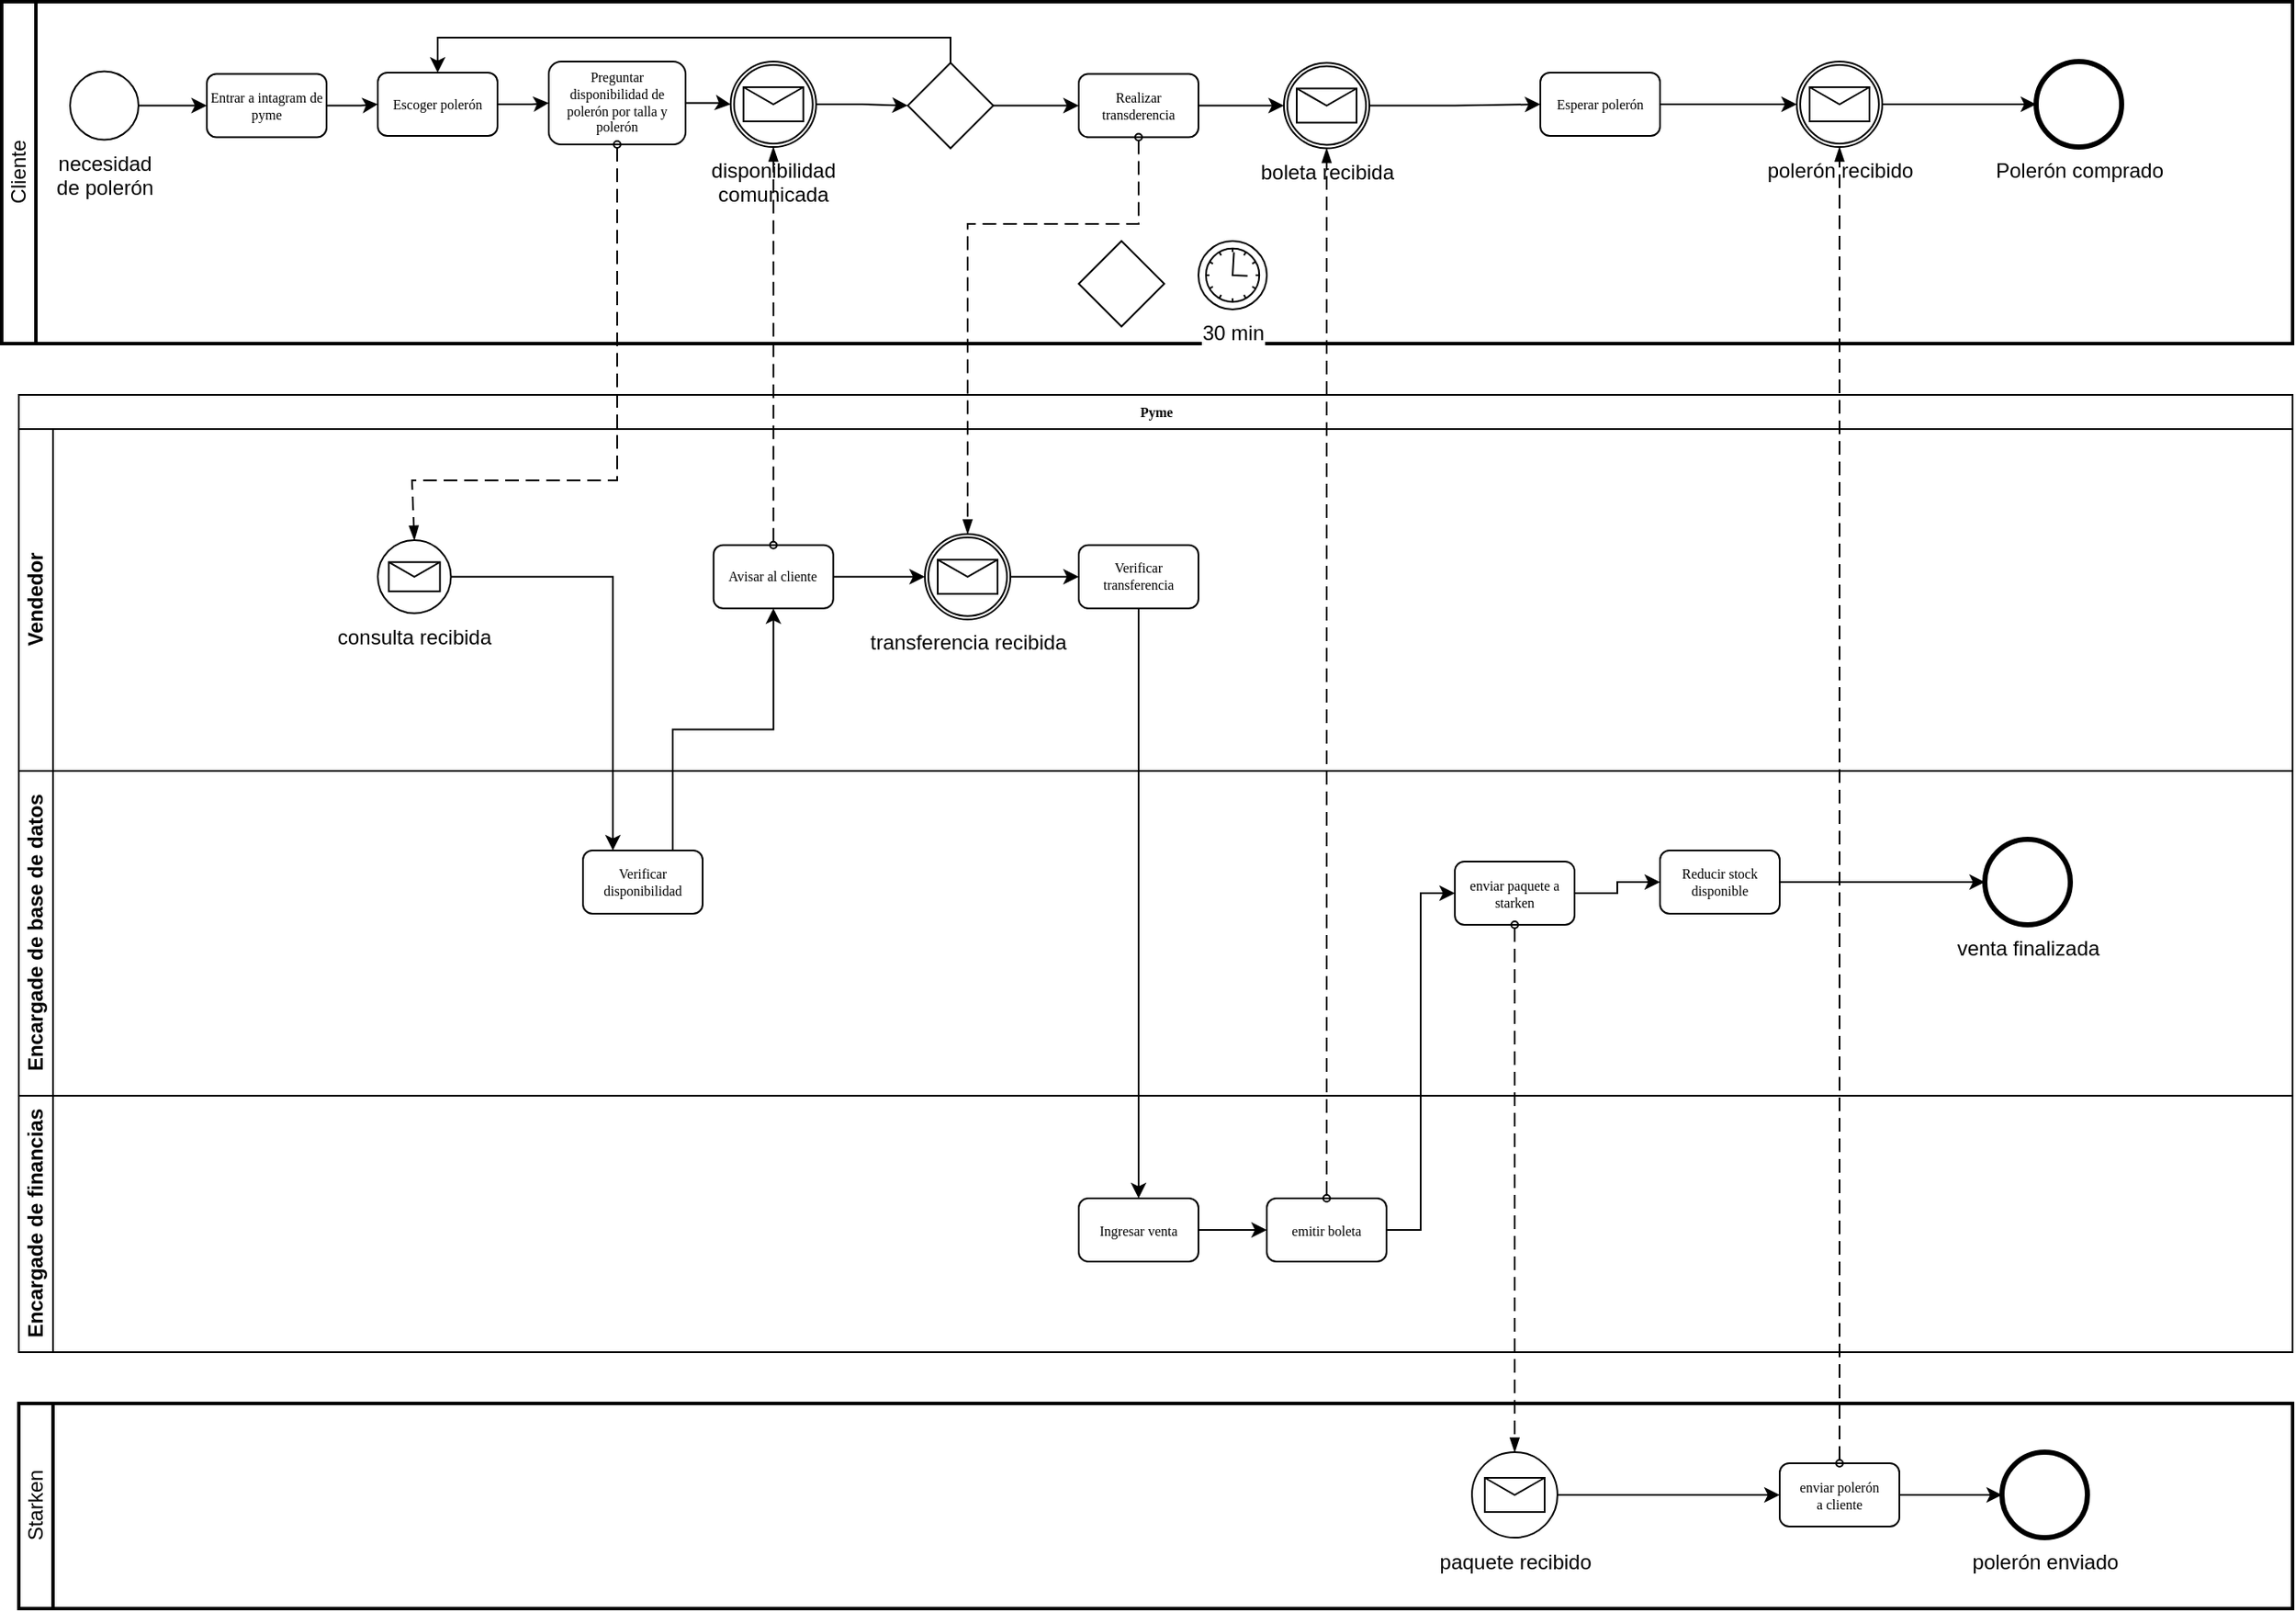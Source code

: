 <mxfile version="17.4.0" type="github">
  <diagram name="Page-1" id="c7488fd3-1785-93aa-aadb-54a6760d102a">
    <mxGraphModel dx="2528" dy="2170" grid="1" gridSize="10" guides="1" tooltips="1" connect="1" arrows="1" fold="1" page="1" pageScale="1" pageWidth="1100" pageHeight="850" background="#ffffff" math="0" shadow="0">
      <root>
        <mxCell id="0" />
        <mxCell id="1" parent="0" />
        <mxCell id="2b4e8129b02d487f-1" value="Pyme" style="swimlane;html=1;childLayout=stackLayout;horizontal=1;startSize=20;horizontalStack=0;rounded=0;shadow=0;labelBackgroundColor=none;strokeWidth=1;fontFamily=Verdana;fontSize=8;align=center;" parent="1" vertex="1">
          <mxGeometry x="170" y="80" width="1330" height="560" as="geometry">
            <mxRectangle x="170" y="80" width="60" height="20" as="alternateBounds" />
          </mxGeometry>
        </mxCell>
        <mxCell id="2b4e8129b02d487f-3" value="Vendedor" style="swimlane;html=1;startSize=20;horizontal=0;" parent="2b4e8129b02d487f-1" vertex="1">
          <mxGeometry y="20" width="1330" height="200" as="geometry">
            <mxRectangle y="20" width="680" height="20" as="alternateBounds" />
          </mxGeometry>
        </mxCell>
        <mxCell id="U_CpTUdd8zcvjAYWJKQt-99" style="edgeStyle=orthogonalEdgeStyle;rounded=0;orthogonalLoop=1;jettySize=auto;html=1;entryX=0;entryY=0.5;entryDx=0;entryDy=0;entryPerimeter=0;" edge="1" parent="2b4e8129b02d487f-3" source="U_CpTUdd8zcvjAYWJKQt-1" target="U_CpTUdd8zcvjAYWJKQt-73">
          <mxGeometry relative="1" as="geometry" />
        </mxCell>
        <mxCell id="U_CpTUdd8zcvjAYWJKQt-1" value="Avisar al cliente" style="rounded=1;whiteSpace=wrap;html=1;shadow=0;labelBackgroundColor=none;strokeWidth=1;fontFamily=Verdana;fontSize=8;align=center;" vertex="1" parent="2b4e8129b02d487f-3">
          <mxGeometry x="406.38" y="67.88" width="70" height="37" as="geometry" />
        </mxCell>
        <mxCell id="U_CpTUdd8zcvjAYWJKQt-5" value="Verificar transferencia" style="rounded=1;whiteSpace=wrap;html=1;shadow=0;labelBackgroundColor=none;strokeWidth=1;fontFamily=Verdana;fontSize=8;align=center;" vertex="1" parent="2b4e8129b02d487f-3">
          <mxGeometry x="620" y="67.88" width="70" height="37" as="geometry" />
        </mxCell>
        <mxCell id="U_CpTUdd8zcvjAYWJKQt-25" value="consulta recibida" style="points=[[0.145,0.145,0],[0.5,0,0],[0.855,0.145,0],[1,0.5,0],[0.855,0.855,0],[0.5,1,0],[0.145,0.855,0],[0,0.5,0]];shape=mxgraph.bpmn.event;html=1;verticalLabelPosition=bottom;labelBackgroundColor=#ffffff;verticalAlign=top;align=center;perimeter=ellipsePerimeter;outlineConnect=0;aspect=fixed;outline=standard;symbol=message;" vertex="1" parent="2b4e8129b02d487f-3">
          <mxGeometry x="210" y="65" width="42.75" height="42.75" as="geometry" />
        </mxCell>
        <mxCell id="U_CpTUdd8zcvjAYWJKQt-76" style="edgeStyle=orthogonalEdgeStyle;rounded=0;orthogonalLoop=1;jettySize=auto;html=1;entryX=0;entryY=0.5;entryDx=0;entryDy=0;" edge="1" parent="2b4e8129b02d487f-3" source="U_CpTUdd8zcvjAYWJKQt-73" target="U_CpTUdd8zcvjAYWJKQt-5">
          <mxGeometry relative="1" as="geometry" />
        </mxCell>
        <mxCell id="U_CpTUdd8zcvjAYWJKQt-73" value="transferencia recibida" style="points=[[0.145,0.145,0],[0.5,0,0],[0.855,0.145,0],[1,0.5,0],[0.855,0.855,0],[0.5,1,0],[0.145,0.855,0],[0,0.5,0]];shape=mxgraph.bpmn.event;html=1;verticalLabelPosition=bottom;labelBackgroundColor=#ffffff;verticalAlign=top;align=center;perimeter=ellipsePerimeter;outlineConnect=0;aspect=fixed;outline=catching;symbol=message;" vertex="1" parent="2b4e8129b02d487f-3">
          <mxGeometry x="530" y="61.38" width="50" height="50" as="geometry" />
        </mxCell>
        <mxCell id="2b4e8129b02d487f-4" value="Encargade de base de datos" style="swimlane;html=1;startSize=20;horizontal=0;" parent="2b4e8129b02d487f-1" vertex="1">
          <mxGeometry y="220" width="1330" height="190" as="geometry" />
        </mxCell>
        <mxCell id="U_CpTUdd8zcvjAYWJKQt-90" style="edgeStyle=orthogonalEdgeStyle;rounded=0;orthogonalLoop=1;jettySize=auto;html=1;" edge="1" parent="2b4e8129b02d487f-4" source="U_CpTUdd8zcvjAYWJKQt-2" target="U_CpTUdd8zcvjAYWJKQt-52">
          <mxGeometry relative="1" as="geometry" />
        </mxCell>
        <mxCell id="U_CpTUdd8zcvjAYWJKQt-2" value="Reducir stock disponible" style="rounded=1;whiteSpace=wrap;html=1;shadow=0;labelBackgroundColor=none;strokeWidth=1;fontFamily=Verdana;fontSize=8;align=center;" vertex="1" parent="2b4e8129b02d487f-4">
          <mxGeometry x="960" y="46.5" width="70" height="37" as="geometry" />
        </mxCell>
        <mxCell id="U_CpTUdd8zcvjAYWJKQt-4" value="Verificar disponibilidad" style="rounded=1;whiteSpace=wrap;html=1;shadow=0;labelBackgroundColor=none;strokeWidth=1;fontFamily=Verdana;fontSize=8;align=center;" vertex="1" parent="2b4e8129b02d487f-4">
          <mxGeometry x="330" y="46.5" width="70" height="37" as="geometry" />
        </mxCell>
        <mxCell id="U_CpTUdd8zcvjAYWJKQt-52" value="venta finalizada" style="points=[[0.145,0.145,0],[0.5,0,0],[0.855,0.145,0],[1,0.5,0],[0.855,0.855,0],[0.5,1,0],[0.145,0.855,0],[0,0.5,0]];shape=mxgraph.bpmn.event;html=1;verticalLabelPosition=bottom;labelBackgroundColor=#ffffff;verticalAlign=top;align=center;perimeter=ellipsePerimeter;outlineConnect=0;aspect=fixed;outline=end;symbol=terminate2;" vertex="1" parent="2b4e8129b02d487f-4">
          <mxGeometry x="1150" y="40" width="50" height="50" as="geometry" />
        </mxCell>
        <mxCell id="U_CpTUdd8zcvjAYWJKQt-17" value="enviar paquete a starken" style="rounded=1;whiteSpace=wrap;html=1;shadow=0;labelBackgroundColor=none;strokeWidth=1;fontFamily=Verdana;fontSize=8;align=center;" vertex="1" parent="2b4e8129b02d487f-4">
          <mxGeometry x="840" y="53" width="70" height="37" as="geometry" />
        </mxCell>
        <mxCell id="U_CpTUdd8zcvjAYWJKQt-89" style="edgeStyle=orthogonalEdgeStyle;rounded=0;orthogonalLoop=1;jettySize=auto;html=1;" edge="1" parent="2b4e8129b02d487f-4" source="U_CpTUdd8zcvjAYWJKQt-17" target="U_CpTUdd8zcvjAYWJKQt-2">
          <mxGeometry relative="1" as="geometry" />
        </mxCell>
        <mxCell id="U_CpTUdd8zcvjAYWJKQt-40" style="edgeStyle=orthogonalEdgeStyle;rounded=0;orthogonalLoop=1;jettySize=auto;html=1;entryX=0.25;entryY=0;entryDx=0;entryDy=0;" edge="1" parent="2b4e8129b02d487f-1" source="U_CpTUdd8zcvjAYWJKQt-25" target="U_CpTUdd8zcvjAYWJKQt-4">
          <mxGeometry relative="1" as="geometry" />
        </mxCell>
        <mxCell id="U_CpTUdd8zcvjAYWJKQt-44" style="edgeStyle=orthogonalEdgeStyle;rounded=0;orthogonalLoop=1;jettySize=auto;html=1;entryX=0.5;entryY=1;entryDx=0;entryDy=0;exitX=0.75;exitY=0;exitDx=0;exitDy=0;" edge="1" parent="2b4e8129b02d487f-1" source="U_CpTUdd8zcvjAYWJKQt-4" target="U_CpTUdd8zcvjAYWJKQt-1">
          <mxGeometry relative="1" as="geometry">
            <mxPoint x="499.971" y="285.029" as="sourcePoint" />
          </mxGeometry>
        </mxCell>
        <mxCell id="U_CpTUdd8zcvjAYWJKQt-65" style="edgeStyle=orthogonalEdgeStyle;rounded=0;orthogonalLoop=1;jettySize=auto;html=1;" edge="1" parent="2b4e8129b02d487f-1" source="U_CpTUdd8zcvjAYWJKQt-5" target="U_CpTUdd8zcvjAYWJKQt-6">
          <mxGeometry relative="1" as="geometry" />
        </mxCell>
        <mxCell id="2b4e8129b02d487f-2" value="Encargade&amp;nbsp;de financias" style="swimlane;html=1;startSize=20;horizontal=0;" parent="2b4e8129b02d487f-1" vertex="1">
          <mxGeometry y="410" width="1330" height="150" as="geometry" />
        </mxCell>
        <mxCell id="U_CpTUdd8zcvjAYWJKQt-66" style="edgeStyle=orthogonalEdgeStyle;rounded=0;orthogonalLoop=1;jettySize=auto;html=1;entryX=0;entryY=0.5;entryDx=0;entryDy=0;" edge="1" parent="2b4e8129b02d487f-2" source="U_CpTUdd8zcvjAYWJKQt-6" target="U_CpTUdd8zcvjAYWJKQt-3">
          <mxGeometry relative="1" as="geometry" />
        </mxCell>
        <mxCell id="U_CpTUdd8zcvjAYWJKQt-6" value="Ingresar venta" style="rounded=1;whiteSpace=wrap;html=1;shadow=0;labelBackgroundColor=none;strokeWidth=1;fontFamily=Verdana;fontSize=8;align=center;" vertex="1" parent="2b4e8129b02d487f-2">
          <mxGeometry x="620" y="60" width="70" height="37" as="geometry" />
        </mxCell>
        <mxCell id="U_CpTUdd8zcvjAYWJKQt-3" value="emitir boleta&lt;span style=&quot;color: rgba(0 , 0 , 0 , 0) ; font-family: monospace ; font-size: 0px&quot;&gt;%3CmxGraphModel%3E%3Croot%3E%3CmxCell%20id%3D%220%22%2F%3E%3CmxCell%20id%3D%221%22%20parent%3D%220%22%2F%3E%3CmxCell%20id%3D%222%22%20value%3D%22Infomar%20modelo%20y%20talla%22%20style%3D%22rounded%3D1%3BwhiteSpace%3Dwrap%3Bhtml%3D1%3Bshadow%3D0%3BlabelBackgroundColor%3Dnone%3BstrokeWidth%3D1%3BfontFamily%3DVerdana%3BfontSize%3D8%3Balign%3Dcenter%3B%22%20vertex%3D%221%22%20parent%3D%221%22%3E%3CmxGeometry%20x%3D%22240%22%20y%3D%22-110.0%22%20width%3D%2270%22%20height%3D%2237%22%20as%3D%22geometry%22%2F%3E%3C%2FmxCell%3E%3C%2Froot%3E%3C%2FmxGraphModel%3E&lt;/span&gt;" style="rounded=1;whiteSpace=wrap;html=1;shadow=0;labelBackgroundColor=none;strokeWidth=1;fontFamily=Verdana;fontSize=8;align=center;" vertex="1" parent="2b4e8129b02d487f-2">
          <mxGeometry x="730" y="60" width="70" height="37" as="geometry" />
        </mxCell>
        <mxCell id="U_CpTUdd8zcvjAYWJKQt-67" style="edgeStyle=orthogonalEdgeStyle;rounded=0;orthogonalLoop=1;jettySize=auto;html=1;entryX=0;entryY=0.5;entryDx=0;entryDy=0;" edge="1" parent="2b4e8129b02d487f-1" source="U_CpTUdd8zcvjAYWJKQt-3" target="U_CpTUdd8zcvjAYWJKQt-17">
          <mxGeometry relative="1" as="geometry" />
        </mxCell>
        <mxCell id="U_CpTUdd8zcvjAYWJKQt-12" value="Cliente" style="swimlane;html=1;startSize=20;fontStyle=0;collapsible=0;horizontal=0;swimlaneLine=1;swimlaneFillColor=#ffffff;strokeWidth=2;" vertex="1" parent="1">
          <mxGeometry x="160" y="-150" width="1340" height="200" as="geometry" />
        </mxCell>
        <mxCell id="U_CpTUdd8zcvjAYWJKQt-100" style="edgeStyle=orthogonalEdgeStyle;rounded=0;orthogonalLoop=1;jettySize=auto;html=1;entryX=0;entryY=0.5;entryDx=0;entryDy=0;entryPerimeter=0;" edge="1" parent="U_CpTUdd8zcvjAYWJKQt-12" source="2b4e8129b02d487f-6" target="U_CpTUdd8zcvjAYWJKQt-70">
          <mxGeometry relative="1" as="geometry" />
        </mxCell>
        <mxCell id="2b4e8129b02d487f-6" value="Preguntar disponibilidad de polerón por talla y polerón" style="rounded=1;whiteSpace=wrap;html=1;shadow=0;labelBackgroundColor=none;strokeWidth=1;fontFamily=Verdana;fontSize=8;align=center;" parent="U_CpTUdd8zcvjAYWJKQt-12" vertex="1">
          <mxGeometry x="320" y="35" width="80" height="48.5" as="geometry" />
        </mxCell>
        <mxCell id="U_CpTUdd8zcvjAYWJKQt-95" style="edgeStyle=orthogonalEdgeStyle;rounded=0;orthogonalLoop=1;jettySize=auto;html=1;entryX=0;entryY=0.5;entryDx=0;entryDy=0;entryPerimeter=0;" edge="1" parent="U_CpTUdd8zcvjAYWJKQt-12" source="U_CpTUdd8zcvjAYWJKQt-14" target="U_CpTUdd8zcvjAYWJKQt-71">
          <mxGeometry relative="1" as="geometry" />
        </mxCell>
        <mxCell id="U_CpTUdd8zcvjAYWJKQt-14" value="Realizar transderencia" style="rounded=1;whiteSpace=wrap;html=1;shadow=0;labelBackgroundColor=none;strokeWidth=1;fontFamily=Verdana;fontSize=8;align=center;" vertex="1" parent="U_CpTUdd8zcvjAYWJKQt-12">
          <mxGeometry x="630" y="42.25" width="70" height="37" as="geometry" />
        </mxCell>
        <mxCell id="U_CpTUdd8zcvjAYWJKQt-97" style="edgeStyle=orthogonalEdgeStyle;rounded=0;orthogonalLoop=1;jettySize=auto;html=1;entryX=0;entryY=0.5;entryDx=0;entryDy=0;" edge="1" parent="U_CpTUdd8zcvjAYWJKQt-12" source="U_CpTUdd8zcvjAYWJKQt-27" target="U_CpTUdd8zcvjAYWJKQt-31">
          <mxGeometry relative="1" as="geometry" />
        </mxCell>
        <mxCell id="U_CpTUdd8zcvjAYWJKQt-27" value="Entrar a intagram de pyme" style="rounded=1;whiteSpace=wrap;html=1;shadow=0;labelBackgroundColor=none;strokeWidth=1;fontFamily=Verdana;fontSize=8;align=center;" vertex="1" parent="U_CpTUdd8zcvjAYWJKQt-12">
          <mxGeometry x="120" y="42.25" width="70" height="37" as="geometry" />
        </mxCell>
        <mxCell id="U_CpTUdd8zcvjAYWJKQt-96" style="edgeStyle=orthogonalEdgeStyle;rounded=0;orthogonalLoop=1;jettySize=auto;html=1;entryX=0;entryY=0.5;entryDx=0;entryDy=0;" edge="1" parent="U_CpTUdd8zcvjAYWJKQt-12" source="U_CpTUdd8zcvjAYWJKQt-28" target="U_CpTUdd8zcvjAYWJKQt-27">
          <mxGeometry relative="1" as="geometry" />
        </mxCell>
        <mxCell id="U_CpTUdd8zcvjAYWJKQt-28" value="necesidad &lt;br&gt;de polerón" style="points=[[0.145,0.145,0],[0.5,0,0],[0.855,0.145,0],[1,0.5,0],[0.855,0.855,0],[0.5,1,0],[0.145,0.855,0],[0,0.5,0]];shape=mxgraph.bpmn.event;html=1;verticalLabelPosition=bottom;labelBackgroundColor=#ffffff;verticalAlign=top;align=center;perimeter=ellipsePerimeter;outlineConnect=0;aspect=fixed;outline=standard;symbol=general;" vertex="1" parent="U_CpTUdd8zcvjAYWJKQt-12">
          <mxGeometry x="40" y="40.75" width="40" height="40" as="geometry" />
        </mxCell>
        <mxCell id="U_CpTUdd8zcvjAYWJKQt-98" style="edgeStyle=orthogonalEdgeStyle;rounded=0;orthogonalLoop=1;jettySize=auto;html=1;entryX=0;entryY=0.5;entryDx=0;entryDy=0;" edge="1" parent="U_CpTUdd8zcvjAYWJKQt-12" source="U_CpTUdd8zcvjAYWJKQt-31" target="2b4e8129b02d487f-6">
          <mxGeometry relative="1" as="geometry" />
        </mxCell>
        <mxCell id="U_CpTUdd8zcvjAYWJKQt-31" value="Escoger polerón" style="rounded=1;whiteSpace=wrap;html=1;shadow=0;labelBackgroundColor=none;strokeWidth=1;fontFamily=Verdana;fontSize=8;align=center;" vertex="1" parent="U_CpTUdd8zcvjAYWJKQt-12">
          <mxGeometry x="220" y="41.5" width="70" height="37" as="geometry" />
        </mxCell>
        <mxCell id="U_CpTUdd8zcvjAYWJKQt-36" value="Polerón comprado" style="points=[[0.145,0.145,0],[0.5,0,0],[0.855,0.145,0],[1,0.5,0],[0.855,0.855,0],[0.5,1,0],[0.145,0.855,0],[0,0.5,0]];shape=mxgraph.bpmn.event;html=1;verticalLabelPosition=bottom;labelBackgroundColor=#ffffff;verticalAlign=top;align=center;perimeter=ellipsePerimeter;outlineConnect=0;aspect=fixed;outline=end;symbol=terminate2;" vertex="1" parent="U_CpTUdd8zcvjAYWJKQt-12">
          <mxGeometry x="1190" y="35" width="50" height="50" as="geometry" />
        </mxCell>
        <mxCell id="U_CpTUdd8zcvjAYWJKQt-49" style="edgeStyle=orthogonalEdgeStyle;rounded=0;orthogonalLoop=1;jettySize=auto;html=1;entryX=0;entryY=0.5;entryDx=0;entryDy=0;exitX=1;exitY=0.5;exitDx=0;exitDy=0;exitPerimeter=0;" edge="1" parent="U_CpTUdd8zcvjAYWJKQt-12" source="U_CpTUdd8zcvjAYWJKQt-62" target="U_CpTUdd8zcvjAYWJKQt-14">
          <mxGeometry relative="1" as="geometry">
            <mxPoint x="566.38" y="62.88" as="sourcePoint" />
          </mxGeometry>
        </mxCell>
        <mxCell id="U_CpTUdd8zcvjAYWJKQt-64" style="edgeStyle=orthogonalEdgeStyle;rounded=0;orthogonalLoop=1;jettySize=auto;html=1;entryX=0;entryY=0.5;entryDx=0;entryDy=0;entryPerimeter=0;" edge="1" parent="U_CpTUdd8zcvjAYWJKQt-12" source="U_CpTUdd8zcvjAYWJKQt-70" target="U_CpTUdd8zcvjAYWJKQt-62">
          <mxGeometry relative="1" as="geometry">
            <mxPoint x="472.75" y="60" as="sourcePoint" />
          </mxGeometry>
        </mxCell>
        <mxCell id="U_CpTUdd8zcvjAYWJKQt-63" style="edgeStyle=orthogonalEdgeStyle;rounded=0;orthogonalLoop=1;jettySize=auto;html=1;entryX=0.5;entryY=0;entryDx=0;entryDy=0;exitX=0.5;exitY=0;exitDx=0;exitDy=0;exitPerimeter=0;" edge="1" parent="U_CpTUdd8zcvjAYWJKQt-12" source="U_CpTUdd8zcvjAYWJKQt-62" target="U_CpTUdd8zcvjAYWJKQt-31">
          <mxGeometry relative="1" as="geometry">
            <Array as="points">
              <mxPoint x="555" y="21" />
              <mxPoint x="255" y="21" />
            </Array>
          </mxGeometry>
        </mxCell>
        <mxCell id="U_CpTUdd8zcvjAYWJKQt-62" value="" style="points=[[0.25,0.25,0],[0.5,0,0],[0.75,0.25,0],[1,0.5,0],[0.75,0.75,0],[0.5,1,0],[0.25,0.75,0],[0,0.5,0]];shape=mxgraph.bpmn.gateway2;html=1;verticalLabelPosition=bottom;labelBackgroundColor=#ffffff;verticalAlign=top;align=center;perimeter=rhombusPerimeter;outlineConnect=0;outline=none;symbol=none;" vertex="1" parent="U_CpTUdd8zcvjAYWJKQt-12">
          <mxGeometry x="530" y="35.75" width="50" height="50" as="geometry" />
        </mxCell>
        <mxCell id="U_CpTUdd8zcvjAYWJKQt-70" value="disponibilidad &lt;br&gt;comunicada" style="points=[[0.145,0.145,0],[0.5,0,0],[0.855,0.145,0],[1,0.5,0],[0.855,0.855,0],[0.5,1,0],[0.145,0.855,0],[0,0.5,0]];shape=mxgraph.bpmn.event;html=1;verticalLabelPosition=bottom;labelBackgroundColor=#ffffff;verticalAlign=top;align=center;perimeter=ellipsePerimeter;outlineConnect=0;aspect=fixed;outline=catching;symbol=message;" vertex="1" parent="U_CpTUdd8zcvjAYWJKQt-12">
          <mxGeometry x="426.38" y="35.0" width="50" height="50" as="geometry" />
        </mxCell>
        <mxCell id="U_CpTUdd8zcvjAYWJKQt-93" style="edgeStyle=orthogonalEdgeStyle;rounded=0;orthogonalLoop=1;jettySize=auto;html=1;entryX=0;entryY=0.5;entryDx=0;entryDy=0;entryPerimeter=0;" edge="1" parent="U_CpTUdd8zcvjAYWJKQt-12" source="U_CpTUdd8zcvjAYWJKQt-72" target="U_CpTUdd8zcvjAYWJKQt-36">
          <mxGeometry relative="1" as="geometry" />
        </mxCell>
        <mxCell id="U_CpTUdd8zcvjAYWJKQt-72" value="polerón recibido" style="points=[[0.145,0.145,0],[0.5,0,0],[0.855,0.145,0],[1,0.5,0],[0.855,0.855,0],[0.5,1,0],[0.145,0.855,0],[0,0.5,0]];shape=mxgraph.bpmn.event;html=1;verticalLabelPosition=bottom;labelBackgroundColor=#ffffff;verticalAlign=top;align=center;perimeter=ellipsePerimeter;outlineConnect=0;aspect=fixed;outline=catching;symbol=message;" vertex="1" parent="U_CpTUdd8zcvjAYWJKQt-12">
          <mxGeometry x="1050" y="35" width="50" height="50" as="geometry" />
        </mxCell>
        <mxCell id="U_CpTUdd8zcvjAYWJKQt-9" value="30 min" style="points=[[0.145,0.145,0],[0.5,0,0],[0.855,0.145,0],[1,0.5,0],[0.855,0.855,0],[0.5,1,0],[0.145,0.855,0],[0,0.5,0]];shape=mxgraph.bpmn.event;html=1;verticalLabelPosition=bottom;labelBackgroundColor=#ffffff;verticalAlign=top;align=center;perimeter=ellipsePerimeter;outlineConnect=0;aspect=fixed;outline=standard;symbol=timer;" vertex="1" parent="U_CpTUdd8zcvjAYWJKQt-12">
          <mxGeometry x="700" y="140" width="40" height="40" as="geometry" />
        </mxCell>
        <mxCell id="U_CpTUdd8zcvjAYWJKQt-88" style="edgeStyle=orthogonalEdgeStyle;rounded=0;orthogonalLoop=1;jettySize=auto;html=1;entryX=0;entryY=0.5;entryDx=0;entryDy=0;entryPerimeter=0;" edge="1" parent="U_CpTUdd8zcvjAYWJKQt-12" source="U_CpTUdd8zcvjAYWJKQt-86" target="U_CpTUdd8zcvjAYWJKQt-72">
          <mxGeometry relative="1" as="geometry" />
        </mxCell>
        <mxCell id="U_CpTUdd8zcvjAYWJKQt-86" value="Esperar polerón" style="rounded=1;whiteSpace=wrap;html=1;shadow=0;labelBackgroundColor=none;strokeWidth=1;fontFamily=Verdana;fontSize=8;align=center;" vertex="1" parent="U_CpTUdd8zcvjAYWJKQt-12">
          <mxGeometry x="900" y="41.5" width="70" height="37" as="geometry" />
        </mxCell>
        <mxCell id="U_CpTUdd8zcvjAYWJKQt-71" value="boleta recibida" style="points=[[0.145,0.145,0],[0.5,0,0],[0.855,0.145,0],[1,0.5,0],[0.855,0.855,0],[0.5,1,0],[0.145,0.855,0],[0,0.5,0]];shape=mxgraph.bpmn.event;html=1;verticalLabelPosition=bottom;labelBackgroundColor=#ffffff;verticalAlign=top;align=center;perimeter=ellipsePerimeter;outlineConnect=0;aspect=fixed;outline=catching;symbol=message;" vertex="1" parent="U_CpTUdd8zcvjAYWJKQt-12">
          <mxGeometry x="750" y="35.75" width="50" height="50" as="geometry" />
        </mxCell>
        <mxCell id="U_CpTUdd8zcvjAYWJKQt-87" style="edgeStyle=orthogonalEdgeStyle;rounded=0;orthogonalLoop=1;jettySize=auto;html=1;entryX=0;entryY=0.5;entryDx=0;entryDy=0;" edge="1" parent="U_CpTUdd8zcvjAYWJKQt-12" source="U_CpTUdd8zcvjAYWJKQt-71" target="U_CpTUdd8zcvjAYWJKQt-86">
          <mxGeometry relative="1" as="geometry" />
        </mxCell>
        <mxCell id="U_CpTUdd8zcvjAYWJKQt-61" value="" style="points=[[0.25,0.25,0],[0.5,0,0],[0.75,0.25,0],[1,0.5,0],[0.75,0.75,0],[0.5,1,0],[0.25,0.75,0],[0,0.5,0]];shape=mxgraph.bpmn.gateway2;html=1;verticalLabelPosition=bottom;labelBackgroundColor=#ffffff;verticalAlign=top;align=center;perimeter=rhombusPerimeter;outlineConnect=0;outline=none;symbol=none;" vertex="1" parent="U_CpTUdd8zcvjAYWJKQt-12">
          <mxGeometry x="630" y="140" width="50" height="50" as="geometry" />
        </mxCell>
        <mxCell id="U_CpTUdd8zcvjAYWJKQt-18" value="Starken" style="swimlane;html=1;startSize=20;fontStyle=0;collapsible=0;horizontal=0;swimlaneLine=1;swimlaneFillColor=#ffffff;strokeWidth=2;" vertex="1" parent="1">
          <mxGeometry x="170" y="670" width="1330" height="120" as="geometry" />
        </mxCell>
        <mxCell id="U_CpTUdd8zcvjAYWJKQt-84" style="edgeStyle=orthogonalEdgeStyle;rounded=0;orthogonalLoop=1;jettySize=auto;html=1;entryX=0;entryY=0.5;entryDx=0;entryDy=0;" edge="1" parent="U_CpTUdd8zcvjAYWJKQt-18" source="U_CpTUdd8zcvjAYWJKQt-80" target="U_CpTUdd8zcvjAYWJKQt-81">
          <mxGeometry relative="1" as="geometry" />
        </mxCell>
        <mxCell id="U_CpTUdd8zcvjAYWJKQt-80" value="paquete recibido" style="points=[[0.145,0.145,0],[0.5,0,0],[0.855,0.145,0],[1,0.5,0],[0.855,0.855,0],[0.5,1,0],[0.145,0.855,0],[0,0.5,0]];shape=mxgraph.bpmn.event;html=1;verticalLabelPosition=bottom;labelBackgroundColor=#ffffff;verticalAlign=top;align=center;perimeter=ellipsePerimeter;outlineConnect=0;aspect=fixed;outline=standard;symbol=message;" vertex="1" parent="U_CpTUdd8zcvjAYWJKQt-18">
          <mxGeometry x="850" y="28.5" width="50" height="50" as="geometry" />
        </mxCell>
        <mxCell id="U_CpTUdd8zcvjAYWJKQt-92" style="edgeStyle=orthogonalEdgeStyle;rounded=0;orthogonalLoop=1;jettySize=auto;html=1;entryX=0;entryY=0.5;entryDx=0;entryDy=0;entryPerimeter=0;" edge="1" parent="U_CpTUdd8zcvjAYWJKQt-18" source="U_CpTUdd8zcvjAYWJKQt-81" target="U_CpTUdd8zcvjAYWJKQt-91">
          <mxGeometry relative="1" as="geometry" />
        </mxCell>
        <mxCell id="U_CpTUdd8zcvjAYWJKQt-81" value="enviar polerón&lt;br&gt;a cliente" style="rounded=1;whiteSpace=wrap;html=1;shadow=0;labelBackgroundColor=none;strokeWidth=1;fontFamily=Verdana;fontSize=8;align=center;" vertex="1" parent="U_CpTUdd8zcvjAYWJKQt-18">
          <mxGeometry x="1030" y="35" width="70" height="37" as="geometry" />
        </mxCell>
        <mxCell id="U_CpTUdd8zcvjAYWJKQt-91" value="polerón enviado" style="points=[[0.145,0.145,0],[0.5,0,0],[0.855,0.145,0],[1,0.5,0],[0.855,0.855,0],[0.5,1,0],[0.145,0.855,0],[0,0.5,0]];shape=mxgraph.bpmn.event;html=1;verticalLabelPosition=bottom;labelBackgroundColor=#ffffff;verticalAlign=top;align=center;perimeter=ellipsePerimeter;outlineConnect=0;aspect=fixed;outline=end;symbol=terminate2;" vertex="1" parent="U_CpTUdd8zcvjAYWJKQt-18">
          <mxGeometry x="1160" y="28.5" width="50" height="50" as="geometry" />
        </mxCell>
        <mxCell id="U_CpTUdd8zcvjAYWJKQt-38" value="" style="dashed=1;dashPattern=8 4;endArrow=blockThin;endFill=1;startArrow=oval;startFill=0;endSize=6;startSize=4;rounded=0;exitX=0.5;exitY=1;exitDx=0;exitDy=0;entryX=0.5;entryY=0;entryDx=0;entryDy=0;entryPerimeter=0;" edge="1" parent="1" source="2b4e8129b02d487f-6" target="U_CpTUdd8zcvjAYWJKQt-25">
          <mxGeometry width="160" relative="1" as="geometry">
            <mxPoint x="530" y="180" as="sourcePoint" />
            <mxPoint x="670" y="270" as="targetPoint" />
            <Array as="points">
              <mxPoint x="520" y="130" />
              <mxPoint x="400" y="130" />
            </Array>
          </mxGeometry>
        </mxCell>
        <mxCell id="U_CpTUdd8zcvjAYWJKQt-42" value="" style="dashed=1;dashPattern=8 4;endArrow=blockThin;endFill=1;startArrow=oval;startFill=0;endSize=6;startSize=4;rounded=0;entryX=0.5;entryY=1;entryDx=0;entryDy=0;entryPerimeter=0;" edge="1" parent="1" source="U_CpTUdd8zcvjAYWJKQt-1" target="U_CpTUdd8zcvjAYWJKQt-70">
          <mxGeometry width="160" relative="1" as="geometry">
            <mxPoint x="680" y="180" as="sourcePoint" />
            <mxPoint x="629.024" y="-80.036" as="targetPoint" />
            <Array as="points" />
          </mxGeometry>
        </mxCell>
        <mxCell id="U_CpTUdd8zcvjAYWJKQt-68" value="" style="dashed=1;dashPattern=8 4;endArrow=blockThin;endFill=1;startArrow=oval;startFill=0;endSize=6;startSize=4;rounded=0;exitX=0.5;exitY=0;exitDx=0;exitDy=0;" edge="1" parent="1" source="U_CpTUdd8zcvjAYWJKQt-3" target="U_CpTUdd8zcvjAYWJKQt-71">
          <mxGeometry width="160" relative="1" as="geometry">
            <mxPoint x="910" y="420" as="sourcePoint" />
            <mxPoint x="1030" y="-10" as="targetPoint" />
          </mxGeometry>
        </mxCell>
        <mxCell id="U_CpTUdd8zcvjAYWJKQt-75" value="" style="dashed=1;dashPattern=8 4;endArrow=blockThin;endFill=1;startArrow=oval;startFill=0;endSize=6;startSize=4;rounded=0;exitX=0.5;exitY=1;exitDx=0;exitDy=0;entryX=0.5;entryY=0;entryDx=0;entryDy=0;entryPerimeter=0;" edge="1" parent="1" source="U_CpTUdd8zcvjAYWJKQt-14" target="U_CpTUdd8zcvjAYWJKQt-73">
          <mxGeometry width="160" relative="1" as="geometry">
            <mxPoint x="860" y="110" as="sourcePoint" />
            <mxPoint x="1020" y="110" as="targetPoint" />
            <Array as="points">
              <mxPoint x="825" y="-20" />
              <mxPoint x="725" y="-20" />
            </Array>
          </mxGeometry>
        </mxCell>
        <mxCell id="U_CpTUdd8zcvjAYWJKQt-82" value="" style="dashed=1;dashPattern=8 4;endArrow=blockThin;endFill=1;startArrow=oval;startFill=0;endSize=6;startSize=4;rounded=0;exitX=0.5;exitY=1;exitDx=0;exitDy=0;entryX=0.5;entryY=0;entryDx=0;entryDy=0;entryPerimeter=0;" edge="1" parent="1" source="U_CpTUdd8zcvjAYWJKQt-17" target="U_CpTUdd8zcvjAYWJKQt-80">
          <mxGeometry width="160" relative="1" as="geometry">
            <mxPoint x="1010" y="640" as="sourcePoint" />
            <mxPoint x="1170" y="640" as="targetPoint" />
          </mxGeometry>
        </mxCell>
        <mxCell id="U_CpTUdd8zcvjAYWJKQt-85" value="" style="dashed=1;dashPattern=8 4;endArrow=blockThin;endFill=1;startArrow=oval;startFill=0;endSize=6;startSize=4;rounded=0;exitX=0.5;exitY=0;exitDx=0;exitDy=0;" edge="1" parent="1" source="U_CpTUdd8zcvjAYWJKQt-81" target="U_CpTUdd8zcvjAYWJKQt-72">
          <mxGeometry width="160" relative="1" as="geometry">
            <mxPoint x="1010" y="570" as="sourcePoint" />
            <mxPoint x="1250" y="410" as="targetPoint" />
          </mxGeometry>
        </mxCell>
      </root>
    </mxGraphModel>
  </diagram>
</mxfile>
